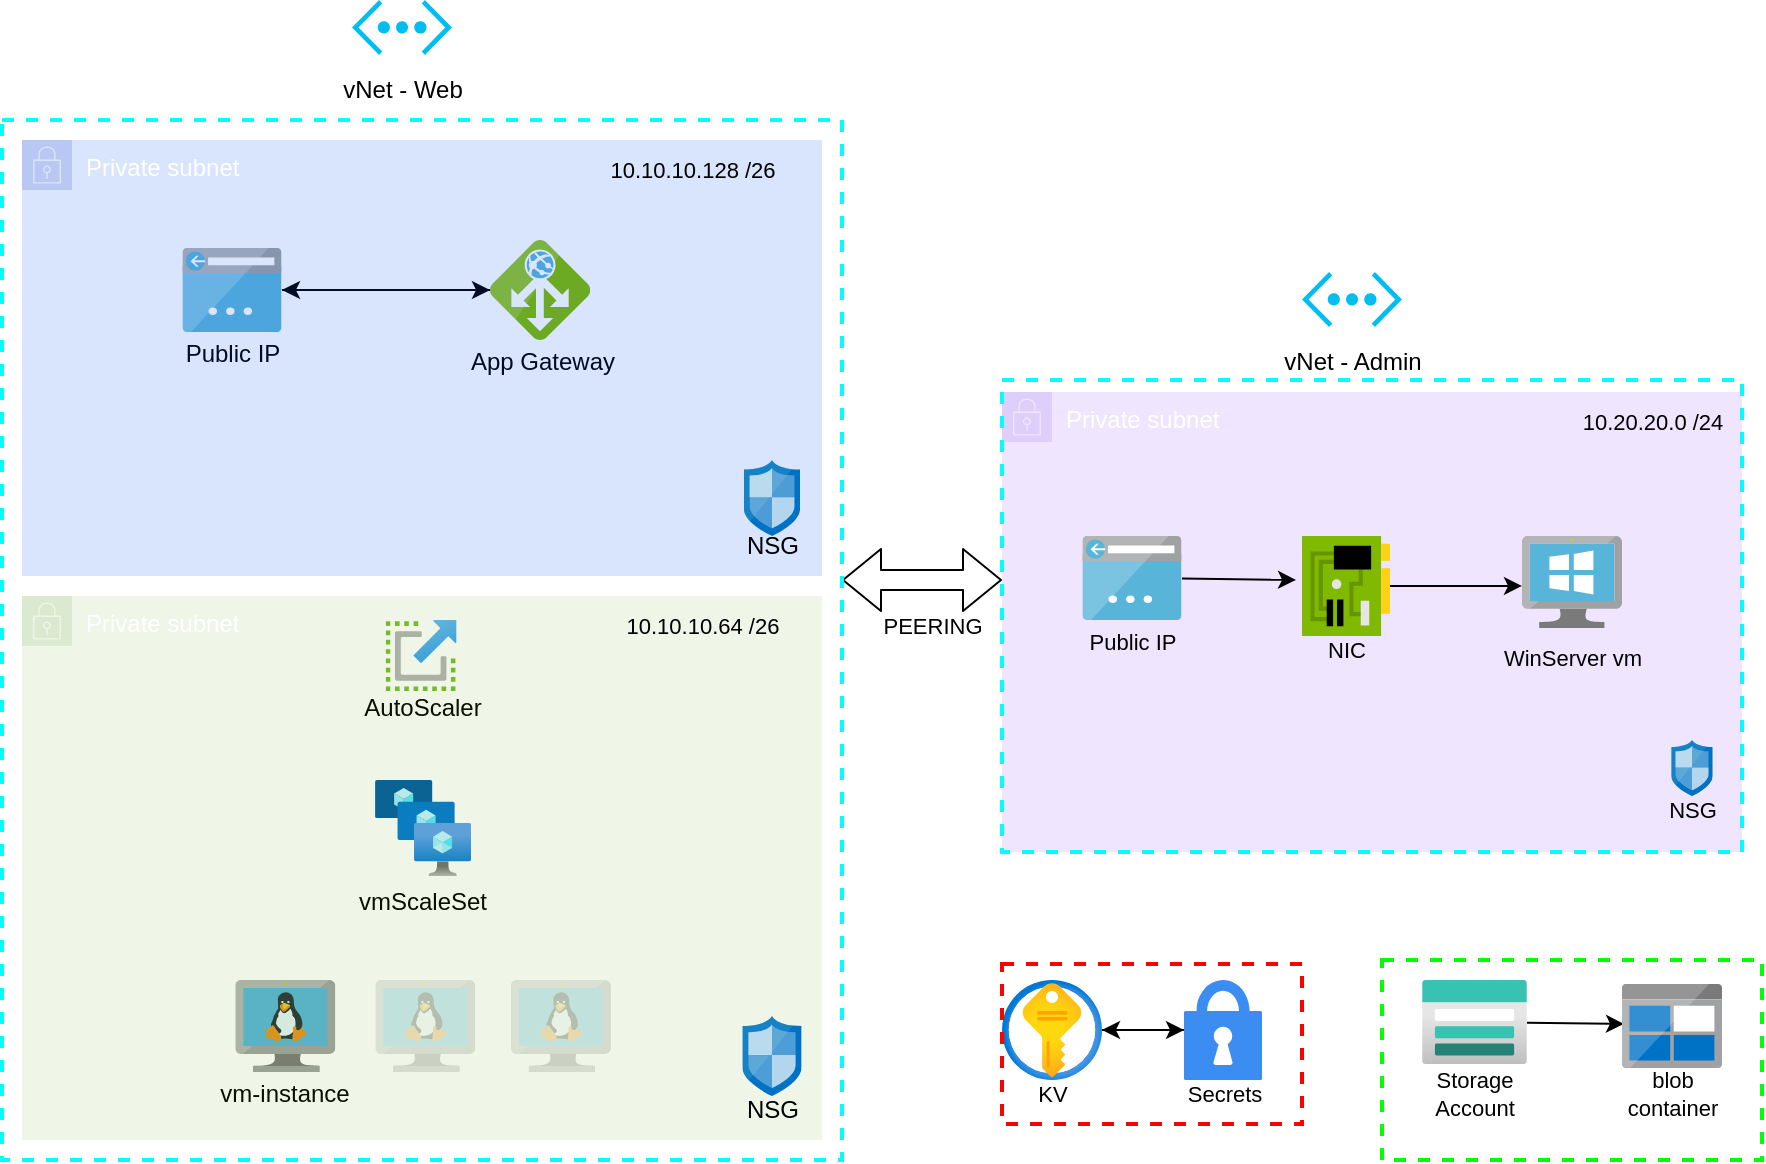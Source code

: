 <mxfile>
    <diagram id="gSHTPxTIQcw8EX2FfA_m" name="Page-1">
        <mxGraphModel dx="1846" dy="749" grid="1" gridSize="10" guides="1" tooltips="1" connect="1" arrows="1" fold="1" page="1" pageScale="1" pageWidth="850" pageHeight="1100" math="0" shadow="0">
            <root>
                <mxCell id="0"/>
                <mxCell id="1" parent="0"/>
                <mxCell id="38" style="edgeStyle=none;html=1;strokeColor=default;strokeWidth=1;startSize=6;sourcePerimeterSpacing=0;" edge="1" parent="1" source="5" target="14">
                    <mxGeometry relative="1" as="geometry"/>
                </mxCell>
                <mxCell id="5" value="" style="sketch=0;aspect=fixed;html=1;points=[];align=center;image;fontSize=12;image=img/lib/mscae/Application_Gateway.svg;" vertex="1" parent="1">
                    <mxGeometry x="-176" y="190" width="50" height="50" as="geometry"/>
                </mxCell>
                <mxCell id="6" value="" style="sketch=0;aspect=fixed;html=1;points=[];align=center;image;fontSize=12;image=img/lib/mscae/VM_Linux.svg;" vertex="1" parent="1">
                    <mxGeometry x="-303.31" y="560" width="50" height="46" as="geometry"/>
                </mxCell>
                <mxCell id="7" value="" style="aspect=fixed;html=1;points=[];align=center;image;fontSize=12;image=img/lib/azure2/compute/VM_Scale_Sets.svg;" vertex="1" parent="1">
                    <mxGeometry x="-233.44" y="460" width="48" height="48" as="geometry"/>
                </mxCell>
                <mxCell id="39" style="edgeStyle=none;html=1;strokeColor=default;strokeWidth=1;startSize=6;sourcePerimeterSpacing=0;" edge="1" parent="1" source="14" target="5">
                    <mxGeometry relative="1" as="geometry"/>
                </mxCell>
                <mxCell id="14" value="" style="sketch=0;aspect=fixed;html=1;points=[];align=center;image;fontSize=12;image=img/lib/mscae/App_Service_IPAddress.svg;" vertex="1" parent="1">
                    <mxGeometry x="-330" y="194" width="50" height="42" as="geometry"/>
                </mxCell>
                <mxCell id="16" value="" style="verticalLabelPosition=bottom;html=1;verticalAlign=top;align=center;strokeColor=none;fillColor=#00BEF2;shape=mxgraph.azure.virtual_network;pointerEvents=1;" vertex="1" parent="1">
                    <mxGeometry x="-245" y="70" width="50" height="27.5" as="geometry"/>
                </mxCell>
                <mxCell id="17" value="" style="verticalLabelPosition=bottom;html=1;verticalAlign=top;align=center;strokeColor=none;fillColor=#00BEF2;shape=mxgraph.azure.virtual_network;pointerEvents=1;" vertex="1" parent="1">
                    <mxGeometry x="230" y="206" width="50" height="27.5" as="geometry"/>
                </mxCell>
                <mxCell id="74" style="edgeStyle=none;html=1;strokeColor=default;strokeWidth=1;fontSize=11;startSize=6;sourcePerimeterSpacing=0;" edge="1" parent="1" source="19" target="72">
                    <mxGeometry relative="1" as="geometry"/>
                </mxCell>
                <mxCell id="19" value="" style="aspect=fixed;html=1;points=[];align=center;image;fontSize=12;image=img/lib/azure2/security/Key_Vaults.svg;" vertex="1" parent="1">
                    <mxGeometry x="80" y="560" width="50" height="50" as="geometry"/>
                </mxCell>
                <mxCell id="75" style="edgeStyle=none;html=1;entryX=0.02;entryY=0.476;entryDx=0;entryDy=0;entryPerimeter=0;strokeColor=default;strokeWidth=1;fontSize=11;startSize=6;sourcePerimeterSpacing=0;" edge="1" parent="1" source="21" target="22">
                    <mxGeometry relative="1" as="geometry"/>
                </mxCell>
                <mxCell id="21" value="" style="aspect=fixed;html=1;points=[];align=center;image;fontSize=12;image=img/lib/azure2/storage/Storage_Accounts.svg;" vertex="1" parent="1">
                    <mxGeometry x="290" y="560" width="52.5" height="42" as="geometry"/>
                </mxCell>
                <mxCell id="22" value="" style="sketch=0;aspect=fixed;html=1;points=[];align=center;image;fontSize=12;image=img/lib/mscae/BlobBlock.svg;" vertex="1" parent="1">
                    <mxGeometry x="390" y="562" width="50" height="42" as="geometry"/>
                </mxCell>
                <mxCell id="23" value="" style="aspect=fixed;html=1;points=[];align=center;image;fontSize=12;image=img/lib/azure2/general/Scale.svg;" vertex="1" parent="1">
                    <mxGeometry x="-228.19" y="380" width="35.5" height="35.5" as="geometry"/>
                </mxCell>
                <mxCell id="24" value="vNet - Web" style="text;html=1;align=center;verticalAlign=middle;resizable=0;points=[];autosize=1;strokeColor=none;fillColor=none;" vertex="1" parent="1">
                    <mxGeometry x="-260" y="100" width="80" height="30" as="geometry"/>
                </mxCell>
                <mxCell id="25" value="vNet - Admin" style="text;html=1;align=center;verticalAlign=middle;resizable=0;points=[];autosize=1;strokeColor=none;fillColor=none;" vertex="1" parent="1">
                    <mxGeometry x="210" y="236" width="90" height="30" as="geometry"/>
                </mxCell>
                <mxCell id="28" value="AutoScaler" style="text;html=1;align=center;verticalAlign=middle;resizable=0;points=[];autosize=1;strokeColor=none;fillColor=none;" vertex="1" parent="1">
                    <mxGeometry x="-250.44" y="408.75" width="80" height="30" as="geometry"/>
                </mxCell>
                <mxCell id="29" value="" style="sketch=0;aspect=fixed;html=1;points=[];align=center;image;fontSize=12;image=img/lib/mscae/VM_Linux.svg;opacity=30;" vertex="1" parent="1">
                    <mxGeometry x="-233.31" y="560" width="50" height="46" as="geometry"/>
                </mxCell>
                <mxCell id="30" value="" style="sketch=0;aspect=fixed;html=1;points=[];align=center;image;fontSize=12;image=img/lib/mscae/VM_Linux.svg;opacity=30;" vertex="1" parent="1">
                    <mxGeometry x="-165.56" y="560" width="50" height="46" as="geometry"/>
                </mxCell>
                <mxCell id="31" value="vmScaleSet&lt;br&gt;" style="text;html=1;align=center;verticalAlign=middle;resizable=0;points=[];autosize=1;strokeColor=none;fillColor=none;" vertex="1" parent="1">
                    <mxGeometry x="-255.44" y="506" width="90" height="30" as="geometry"/>
                </mxCell>
                <mxCell id="32" value="Public IP" style="text;html=1;align=center;verticalAlign=middle;resizable=0;points=[];autosize=1;strokeColor=none;fillColor=none;" vertex="1" parent="1">
                    <mxGeometry x="-340" y="232" width="70" height="30" as="geometry"/>
                </mxCell>
                <mxCell id="33" value="App Gateway&lt;br&gt;" style="text;html=1;align=center;verticalAlign=middle;resizable=0;points=[];autosize=1;strokeColor=none;fillColor=none;" vertex="1" parent="1">
                    <mxGeometry x="-200" y="236" width="100" height="30" as="geometry"/>
                </mxCell>
                <mxCell id="40" value="vm-instance&lt;br&gt;" style="text;html=1;align=center;verticalAlign=middle;resizable=0;points=[];autosize=1;strokeColor=none;fillColor=none;" vertex="1" parent="1">
                    <mxGeometry x="-324.44" y="602" width="90" height="30" as="geometry"/>
                </mxCell>
                <mxCell id="48" value="Private subnet" style="points=[[0,0],[0.25,0],[0.5,0],[0.75,0],[1,0],[1,0.25],[1,0.5],[1,0.75],[1,1],[0.75,1],[0.5,1],[0.25,1],[0,1],[0,0.75],[0,0.5],[0,0.25]];outlineConnect=0;html=1;whiteSpace=wrap;fontSize=12;fontStyle=0;container=1;pointerEvents=0;collapsible=0;recursiveResize=0;shape=mxgraph.aws4.group;grIcon=mxgraph.aws4.group_security_group;grStroke=0;verticalAlign=top;align=left;spacingLeft=30;opacity=15;fillColor=#0050ef;fontColor=#ffffff;strokeColor=#001DBC;" vertex="1" parent="1">
                    <mxGeometry x="-410" y="140" width="400" height="218" as="geometry"/>
                </mxCell>
                <mxCell id="49" value="&lt;font style=&quot;font-size: 11px;&quot;&gt;10.10.10.128 /26&lt;/font&gt;" style="text;html=1;align=center;verticalAlign=middle;resizable=0;points=[];autosize=1;strokeColor=none;fillColor=none;" vertex="1" parent="48">
                    <mxGeometry x="280" width="110" height="30" as="geometry"/>
                </mxCell>
                <mxCell id="46" value="" style="sketch=0;aspect=fixed;html=1;points=[];align=center;image;fontSize=12;image=img/lib/mscae/Network_Security_Groups_Classic.svg;" vertex="1" parent="48">
                    <mxGeometry x="360.94" y="160" width="28.12" height="38" as="geometry"/>
                </mxCell>
                <mxCell id="47" value="NSG&lt;br&gt;" style="text;html=1;align=center;verticalAlign=middle;resizable=0;points=[];autosize=1;strokeColor=none;fillColor=none;" vertex="1" parent="48">
                    <mxGeometry x="350" y="188" width="50" height="30" as="geometry"/>
                </mxCell>
                <mxCell id="51" value="Private subnet" style="points=[[0,0],[0.25,0],[0.5,0],[0.75,0],[1,0],[1,0.25],[1,0.5],[1,0.75],[1,1],[0.75,1],[0.5,1],[0.25,1],[0,1],[0,0.75],[0,0.5],[0,0.25]];outlineConnect=0;html=1;whiteSpace=wrap;fontSize=12;fontStyle=0;container=1;pointerEvents=0;collapsible=0;recursiveResize=0;shape=mxgraph.aws4.group;grIcon=mxgraph.aws4.group_security_group;grStroke=0;strokeColor=#2D7600;fillColor=#60a917;verticalAlign=top;align=left;spacingLeft=30;fontColor=#ffffff;dashed=0;opacity=10;" vertex="1" parent="1">
                    <mxGeometry x="-410" y="368" width="400" height="272" as="geometry"/>
                </mxCell>
                <mxCell id="52" value="10.10.10.64 /26" style="text;html=1;align=center;verticalAlign=middle;resizable=0;points=[];autosize=1;strokeColor=none;fillColor=none;fontSize=11;" vertex="1" parent="51">
                    <mxGeometry x="290" width="100" height="30" as="geometry"/>
                </mxCell>
                <mxCell id="3" value="" style="sketch=0;aspect=fixed;html=1;points=[];align=center;image;fontSize=12;image=img/lib/mscae/Network_Security_Groups_Classic.svg;" vertex="1" parent="51">
                    <mxGeometry x="360.2" y="210" width="29.6" height="40" as="geometry"/>
                </mxCell>
                <mxCell id="45" value="NSG&lt;br&gt;" style="text;html=1;align=center;verticalAlign=middle;resizable=0;points=[];autosize=1;strokeColor=none;fillColor=none;" vertex="1" parent="51">
                    <mxGeometry x="350" y="242" width="50" height="30" as="geometry"/>
                </mxCell>
                <mxCell id="56" value="Private subnet" style="points=[[0,0],[0.25,0],[0.5,0],[0.75,0],[1,0],[1,0.25],[1,0.5],[1,0.75],[1,1],[0.75,1],[0.5,1],[0.25,1],[0,1],[0,0.75],[0,0.5],[0,0.25]];outlineConnect=0;html=1;whiteSpace=wrap;fontSize=12;fontStyle=0;container=1;pointerEvents=0;collapsible=0;recursiveResize=0;shape=mxgraph.aws4.group;grIcon=mxgraph.aws4.group_security_group;grStroke=0;strokeColor=#3700CC;fillColor=#6a00ff;verticalAlign=top;align=left;spacingLeft=30;fontColor=#ffffff;dashed=0;opacity=10;" vertex="1" parent="1">
                    <mxGeometry x="80" y="266" width="370" height="230" as="geometry"/>
                </mxCell>
                <mxCell id="64" style="edgeStyle=none;html=1;entryX=-0.068;entryY=0.44;entryDx=0;entryDy=0;entryPerimeter=0;strokeColor=default;strokeWidth=1;fontSize=11;startSize=6;sourcePerimeterSpacing=0;" edge="1" parent="56" source="15" target="9">
                    <mxGeometry relative="1" as="geometry"/>
                </mxCell>
                <mxCell id="15" value="" style="sketch=0;aspect=fixed;html=1;points=[];align=center;image;fontSize=12;image=img/lib/mscae/App_Service_IPAddress.svg;" vertex="1" parent="56">
                    <mxGeometry x="40" y="72" width="50" height="42" as="geometry"/>
                </mxCell>
                <mxCell id="54" value="Public IP" style="text;html=1;align=center;verticalAlign=middle;resizable=0;points=[];autosize=1;strokeColor=none;fillColor=none;fontSize=11;" vertex="1" parent="56">
                    <mxGeometry x="30" y="110" width="70" height="30" as="geometry"/>
                </mxCell>
                <mxCell id="65" style="edgeStyle=none;html=1;entryX=0;entryY=0.543;entryDx=0;entryDy=0;entryPerimeter=0;strokeColor=default;strokeWidth=1;fontSize=11;startSize=6;sourcePerimeterSpacing=0;" edge="1" parent="56" source="9" target="8">
                    <mxGeometry relative="1" as="geometry"/>
                </mxCell>
                <mxCell id="9" value="" style="sketch=0;aspect=fixed;html=1;points=[];align=center;image;fontSize=12;image=img/lib/mscae/NetworkInterfaceCard.svg;" vertex="1" parent="56">
                    <mxGeometry x="150" y="72" width="44" height="50" as="geometry"/>
                </mxCell>
                <mxCell id="55" value="NIC&lt;br&gt;" style="text;html=1;align=center;verticalAlign=middle;resizable=0;points=[];autosize=1;strokeColor=none;fillColor=none;fontSize=11;" vertex="1" parent="56">
                    <mxGeometry x="152" y="114" width="40" height="30" as="geometry"/>
                </mxCell>
                <mxCell id="8" value="" style="sketch=0;aspect=fixed;html=1;points=[];align=center;image;fontSize=12;image=img/lib/mscae/VirtualMachineWindows.svg;" vertex="1" parent="56">
                    <mxGeometry x="260" y="72" width="50" height="46" as="geometry"/>
                </mxCell>
                <mxCell id="53" value="WinServer vm" style="text;html=1;align=center;verticalAlign=middle;resizable=0;points=[];autosize=1;strokeColor=none;fillColor=none;fontSize=11;" vertex="1" parent="56">
                    <mxGeometry x="240" y="118" width="90" height="30" as="geometry"/>
                </mxCell>
                <mxCell id="57" value="" style="sketch=0;aspect=fixed;html=1;points=[];align=center;image;fontSize=12;image=img/lib/mscae/Network_Security_Groups_Classic.svg;" vertex="1" parent="56">
                    <mxGeometry x="334.64" y="174" width="20.72" height="28" as="geometry"/>
                </mxCell>
                <mxCell id="58" value="&lt;font style=&quot;font-size: 11px;&quot;&gt;NSG&lt;/font&gt;" style="text;html=1;align=center;verticalAlign=middle;resizable=0;points=[];autosize=1;strokeColor=none;fillColor=none;" vertex="1" parent="56">
                    <mxGeometry x="320" y="194" width="50" height="30" as="geometry"/>
                </mxCell>
                <mxCell id="70" value="" style="rounded=0;whiteSpace=wrap;html=1;shadow=0;glass=0;dashed=1;sketch=0;strokeColor=#00FFFF;strokeWidth=2;fontSize=11;fillColor=none;gradientColor=none;" vertex="1" parent="56">
                    <mxGeometry y="-6" width="370" height="236" as="geometry"/>
                </mxCell>
                <mxCell id="71" value="10.20.20.0 /24" style="text;html=1;align=center;verticalAlign=middle;resizable=0;points=[];autosize=1;strokeColor=none;fillColor=none;fontSize=11;" vertex="1" parent="56">
                    <mxGeometry x="280" width="90" height="30" as="geometry"/>
                </mxCell>
                <mxCell id="60" value="" style="shape=flexArrow;endArrow=classic;startArrow=classic;html=1;strokeColor=default;strokeWidth=1;fontSize=11;startSize=6;sourcePerimeterSpacing=0;" edge="1" parent="1">
                    <mxGeometry width="100" height="100" relative="1" as="geometry">
                        <mxPoint y="360" as="sourcePoint"/>
                        <mxPoint x="80" y="360" as="targetPoint"/>
                    </mxGeometry>
                </mxCell>
                <mxCell id="61" value="PEERING&lt;br&gt;" style="text;html=1;align=center;verticalAlign=middle;resizable=0;points=[];autosize=1;strokeColor=none;fillColor=none;fontSize=11;" vertex="1" parent="1">
                    <mxGeometry x="10" y="368" width="70" height="30" as="geometry"/>
                </mxCell>
                <mxCell id="62" value="" style="rounded=0;whiteSpace=wrap;html=1;shadow=0;glass=0;dashed=1;sketch=0;strokeColor=#00FFFF;strokeWidth=2;fontSize=11;fillColor=none;gradientColor=none;" vertex="1" parent="1">
                    <mxGeometry x="-420" y="130" width="420" height="520" as="geometry"/>
                </mxCell>
                <mxCell id="73" style="edgeStyle=none;html=1;entryX=1;entryY=0.5;entryDx=0;entryDy=0;entryPerimeter=0;strokeColor=default;strokeWidth=1;fontSize=11;startSize=6;sourcePerimeterSpacing=0;" edge="1" parent="1" source="72" target="19">
                    <mxGeometry relative="1" as="geometry"/>
                </mxCell>
                <mxCell id="72" value="" style="sketch=0;html=1;aspect=fixed;strokeColor=none;shadow=0;align=center;verticalAlign=top;fillColor=#3B8DF1;shape=mxgraph.gcp2.lock;glass=0;dashed=1;strokeWidth=2;fontSize=11;" vertex="1" parent="1">
                    <mxGeometry x="171" y="560" width="39" height="50" as="geometry"/>
                </mxCell>
                <mxCell id="76" value="KV" style="text;html=1;align=center;verticalAlign=middle;resizable=0;points=[];autosize=1;strokeColor=none;fillColor=none;fontSize=11;" vertex="1" parent="1">
                    <mxGeometry x="85" y="602" width="40" height="30" as="geometry"/>
                </mxCell>
                <mxCell id="77" value="Secrets" style="text;html=1;align=center;verticalAlign=middle;resizable=0;points=[];autosize=1;strokeColor=none;fillColor=none;fontSize=11;" vertex="1" parent="1">
                    <mxGeometry x="160.5" y="602" width="60" height="30" as="geometry"/>
                </mxCell>
                <mxCell id="78" value="Storage&lt;br&gt;Account" style="text;html=1;align=center;verticalAlign=middle;resizable=0;points=[];autosize=1;strokeColor=none;fillColor=none;fontSize=11;" vertex="1" parent="1">
                    <mxGeometry x="286.25" y="597" width="60" height="40" as="geometry"/>
                </mxCell>
                <mxCell id="79" value="blob &lt;br&gt;container" style="text;html=1;align=center;verticalAlign=middle;resizable=0;points=[];autosize=1;strokeColor=none;fillColor=none;fontSize=11;" vertex="1" parent="1">
                    <mxGeometry x="380" y="597" width="70" height="40" as="geometry"/>
                </mxCell>
                <mxCell id="80" value="" style="rounded=0;whiteSpace=wrap;html=1;shadow=0;glass=0;dashed=1;sketch=0;strokeColor=#FF0000;strokeWidth=2;fontSize=11;fillColor=none;gradientColor=none;" vertex="1" parent="1">
                    <mxGeometry x="80" y="552" width="150" height="80" as="geometry"/>
                </mxCell>
                <mxCell id="81" value="" style="rounded=0;whiteSpace=wrap;html=1;shadow=0;glass=0;dashed=1;sketch=0;strokeColor=#00FF00;strokeWidth=2;fontSize=11;fillColor=none;gradientColor=none;" vertex="1" parent="1">
                    <mxGeometry x="270" y="550" width="190" height="100" as="geometry"/>
                </mxCell>
            </root>
        </mxGraphModel>
    </diagram>
</mxfile>